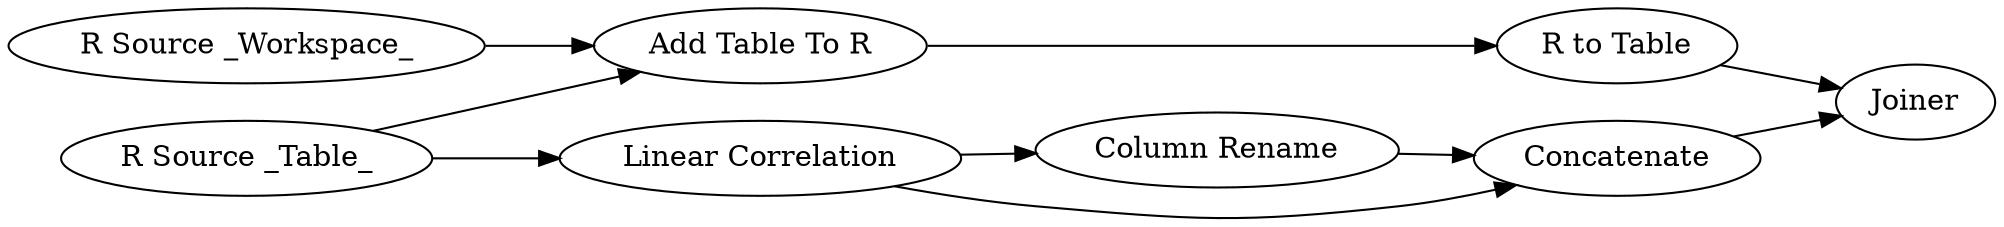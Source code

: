 digraph {
	"6083761679410461718_52" [label="Column Rename"]
	"6083761679410461718_24" [label="Add Table To R"]
	"6083761679410461718_53" [label=Concatenate]
	"6083761679410461718_51" [label=Joiner]
	"6083761679410461718_49" [label="R Source _Table_"]
	"6083761679410461718_23" [label="R Source _Workspace_"]
	"6083761679410461718_50" [label="Linear Correlation"]
	"6083761679410461718_28" [label="R to Table"]
	"6083761679410461718_52" -> "6083761679410461718_53"
	"6083761679410461718_23" -> "6083761679410461718_24"
	"6083761679410461718_53" -> "6083761679410461718_51"
	"6083761679410461718_49" -> "6083761679410461718_24"
	"6083761679410461718_28" -> "6083761679410461718_51"
	"6083761679410461718_50" -> "6083761679410461718_53"
	"6083761679410461718_49" -> "6083761679410461718_50"
	"6083761679410461718_50" -> "6083761679410461718_52"
	"6083761679410461718_24" -> "6083761679410461718_28"
	rankdir=LR
}
